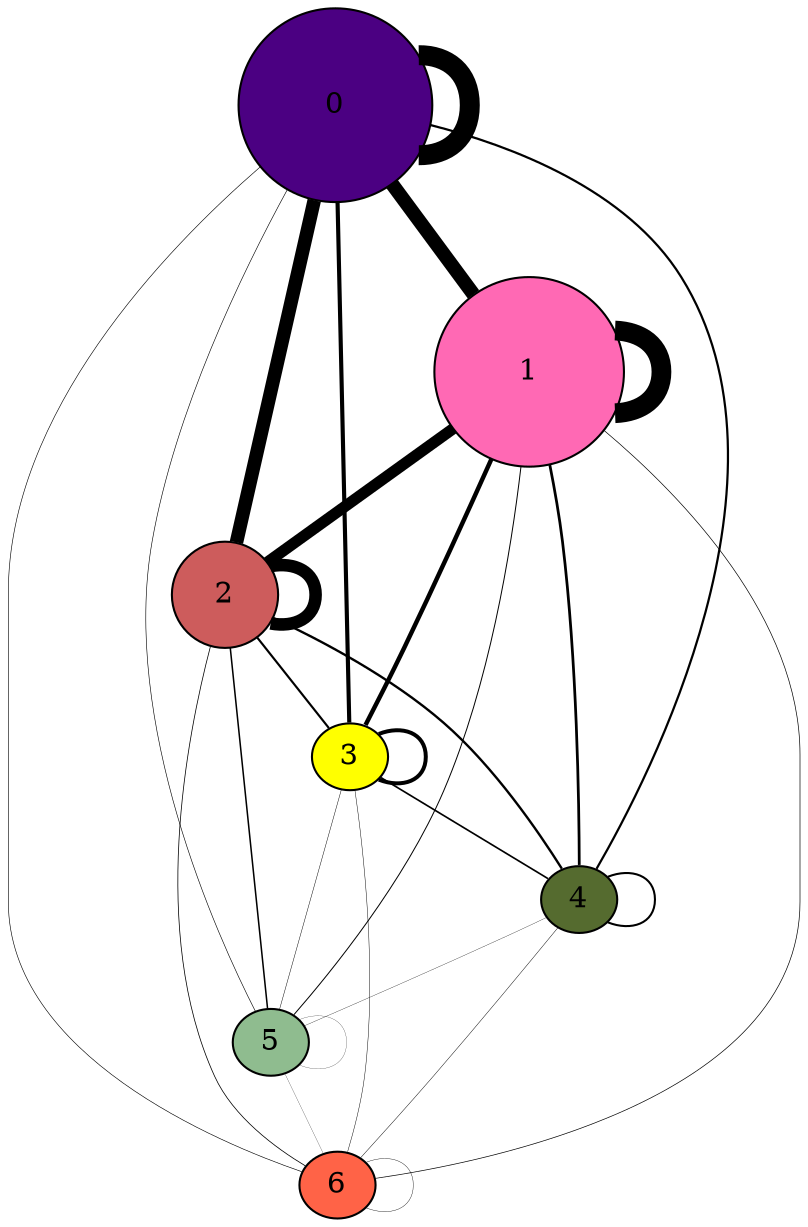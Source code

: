 graph  {
	0	 [fillcolor="#4B0082",
		height=1.2980841633,
		style=filled,
		width=1.2980841633];
	0 -- 0	 [penwidth=9.59161670377];
	1	 [fillcolor="#FF69B4",
		height=1.2583873999,
		style=filled,
		width=1.2583873999];
	0 -- 1	 [penwidth=6.72515653943];
	2	 [fillcolor="#CD5C5C",
		height=0.710572064927,
		style=filled,
		width=0.710572064927];
	0 -- 2	 [penwidth=6.50465960371];
	3	 [fillcolor="#FFFF00",
		height=0.440634073782,
		style=filled,
		width=0.440634073782];
	0 -- 3	 [penwidth=1.98447242147];
	4	 [fillcolor="#556B2F",
		height=0.166726406296,
		style=filled,
		width=0.166726406296];
	0 -- 4	 [penwidth=1.06573518931];
	5	 [fillcolor="#8FBC8F",
		height=0.0516057924249,
		style=filled,
		width=0.0516057924249];
	0 -- 5	 [penwidth=0.293995914292];
	6	 [fillcolor="#FF6347",
		height=0.0436664397441,
		style=filled,
		width=0.0436664397441];
	0 -- 6	 [penwidth=0.293995914292];
	1 -- 1	 [penwidth=9.48136823592];
	1 -- 2	 [penwidth=5.4389244144];
	1 -- 3	 [penwidth=2.13147037862];
	1 -- 4	 [penwidth=1.32298161431];
	1 -- 5	 [penwidth=0.477743360724];
	1 -- 6	 [penwidth=0.330745403578];
	2 -- 2	 [penwidth=6.02691624298];
	2 -- 3	 [penwidth=1.02898570002];
	2 -- 4	 [penwidth=1.13923416788];
	2 -- 5	 [penwidth=0.73498978573];
	2 -- 6	 [penwidth=0.367494892865];
	3 -- 3	 [penwidth=1.9109734429];
	3 -- 4	 [penwidth=0.808488764303];
	3 -- 5	 [penwidth=0.220496935719];
	3 -- 6	 [penwidth=0.220496935719];
	4 -- 4	 [penwidth=0.992236210735];
	4 -- 5	 [penwidth=0.146997957146];
	4 -- 6	 [penwidth=0.220496935719];
	5 -- 5	 [penwidth=0.110248467859];
	5 -- 6	 [penwidth=0.110248467859];
	6 -- 6	 [penwidth=0.183747446432];
}
